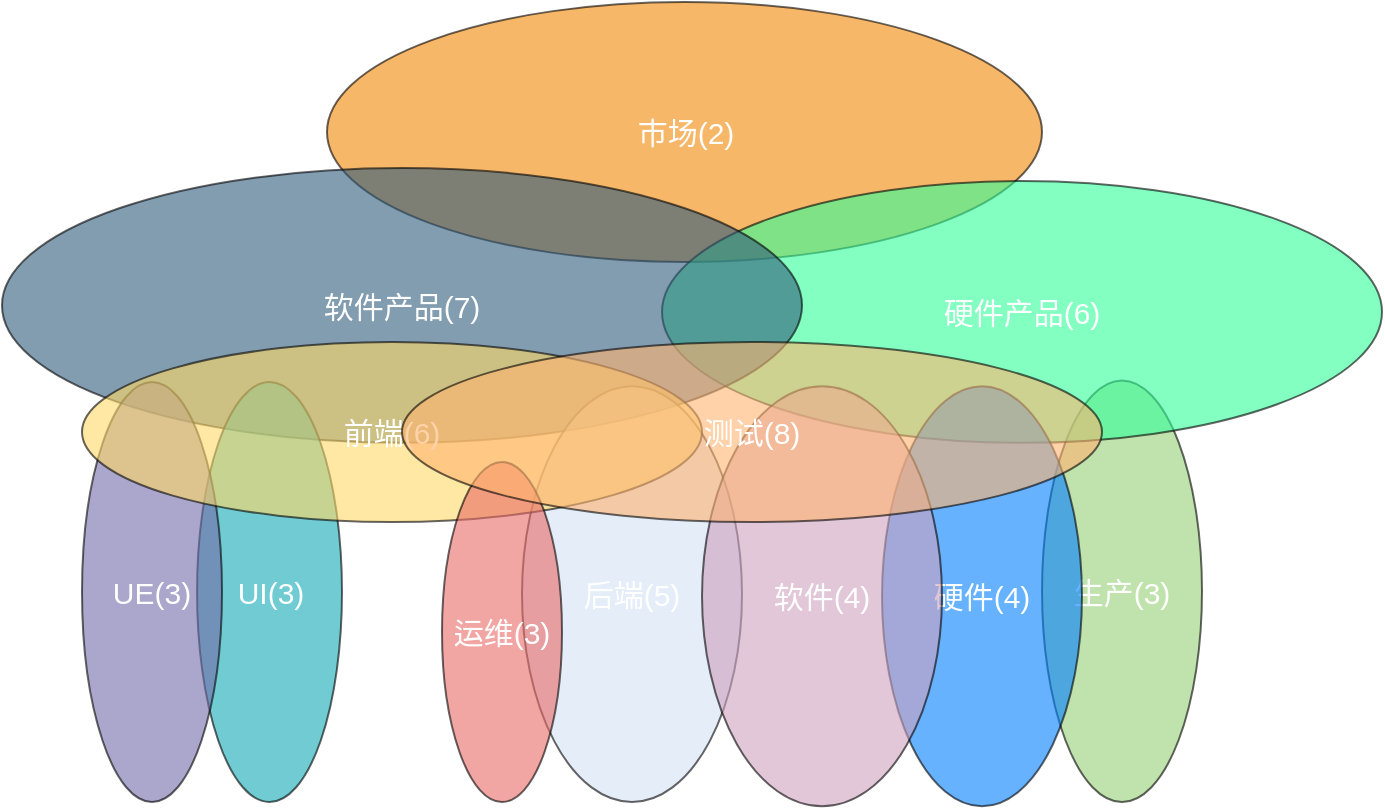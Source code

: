 <mxfile version="14.6.13" type="github">
  <diagram id="3228e29e-7158-1315-38df-8450db1d8a1d" name="Page-1">
    <mxGraphModel dx="706" dy="889" grid="1" gridSize="10" guides="1" tooltips="1" connect="1" arrows="1" fold="1" page="1" pageScale="1" pageWidth="1169" pageHeight="827" background="none" math="0" shadow="0">
      <root>
        <mxCell id="0" />
        <mxCell id="1" parent="0" />
        <mxCell id="dKWHJv7x2FfMzqPXW4Y6-21572" value="生产(3)" style="ellipse;whiteSpace=wrap;opacity=60;html=1;fontSize=15;fontColor=#FFFFFF;fillColor=#97D077;" parent="1" vertex="1">
          <mxGeometry x="730" y="429.2" width="80" height="210.8" as="geometry" />
        </mxCell>
        <mxCell id="21560" value="市场(2)" style="ellipse;whiteSpace=wrap;rotation=0;fillColor=#f08705;opacity=60;html=1;gradientColor=none;fontSize=15;fontColor=#FFFFFF;" parent="1" vertex="1">
          <mxGeometry x="372.5" y="240" width="357.5" height="130" as="geometry" />
        </mxCell>
        <mxCell id="21562" value="硬件产品(6)" style="ellipse;whiteSpace=wrap;opacity=60;html=1;fontSize=15;fontColor=#FFFFFF;fillColor=#33FF99;align=center;" parent="1" vertex="1">
          <mxGeometry x="540" y="329.52" width="360" height="130.9" as="geometry" />
        </mxCell>
        <mxCell id="dKWHJv7x2FfMzqPXW4Y6-21568" value="软件产品(7)" style="ellipse;whiteSpace=wrap;fillColor=#2f5b7c;opacity=60;html=1;fontSize=15;fontColor=#FFFFFF;align=center;" parent="1" vertex="1">
          <mxGeometry x="210" y="323" width="400" height="137.42" as="geometry" />
        </mxCell>
        <mxCell id="21563" value="UI(3)" style="ellipse;whiteSpace=wrap;opacity=60;html=1;fontSize=15;fontColor=#FFFFFF;fillColor=#12AAB5;" parent="1" vertex="1">
          <mxGeometry x="307.5" y="430" width="72.5" height="210" as="geometry" />
        </mxCell>
        <mxCell id="21564" value="UE(3)" style="ellipse;whiteSpace=wrap;rotation=0;fillColor=#736ca8;opacity=60;html=1;fontSize=15;fontColor=#FFFFFF;" parent="1" vertex="1">
          <mxGeometry x="250" y="430" width="70" height="210" as="geometry" />
        </mxCell>
        <mxCell id="dKWHJv7x2FfMzqPXW4Y6-21564" value="后端(5)" style="ellipse;whiteSpace=wrap;rotation=0;opacity=60;html=1;fontSize=15;fontColor=#FFFFFF;fillColor=#D4E1F5;" parent="1" vertex="1">
          <mxGeometry x="470" y="432.13" width="110" height="207.87" as="geometry" />
        </mxCell>
        <mxCell id="dKWHJv7x2FfMzqPXW4Y6-21565" value="前端(6)" style="ellipse;whiteSpace=wrap;rotation=0;opacity=60;html=1;fontSize=15;fontColor=#FFFFFF;fillColor=#FFD966;align=center;" parent="1" vertex="1">
          <mxGeometry x="250" y="410" width="310" height="90" as="geometry" />
        </mxCell>
        <mxCell id="dKWHJv7x2FfMzqPXW4Y6-21567" value="运维(3)" style="ellipse;whiteSpace=wrap;rotation=0;opacity=60;html=1;fontSize=15;fontColor=#FFFFFF;fillColor=#EA6B66;" parent="1" vertex="1">
          <mxGeometry x="430" y="470" width="60" height="170" as="geometry" />
        </mxCell>
        <mxCell id="dKWHJv7x2FfMzqPXW4Y6-21569" value="硬件(4)" style="ellipse;whiteSpace=wrap;opacity=60;html=1;fontSize=15;fontColor=#FFFFFF;fillColor=#007FFF;" parent="1" vertex="1">
          <mxGeometry x="650" y="432.13" width="100" height="210" as="geometry" />
        </mxCell>
        <mxCell id="dKWHJv7x2FfMzqPXW4Y6-21571" value="软件(4)" style="ellipse;whiteSpace=wrap;opacity=60;html=1;fontSize=15;fontColor=#FFFFFF;fillColor=#CDA2BE;" parent="1" vertex="1">
          <mxGeometry x="560" y="432.13" width="120" height="210" as="geometry" />
        </mxCell>
        <mxCell id="dKWHJv7x2FfMzqPXW4Y6-21566" value="测试(8)" style="ellipse;whiteSpace=wrap;rotation=0;opacity=60;html=1;fontSize=15;fontColor=#FFFFFF;fillColor=#FFB570;horizontal=1;verticalAlign=middle;" parent="1" vertex="1">
          <mxGeometry x="410" y="410" width="350" height="90" as="geometry" />
        </mxCell>
      </root>
    </mxGraphModel>
  </diagram>
</mxfile>
